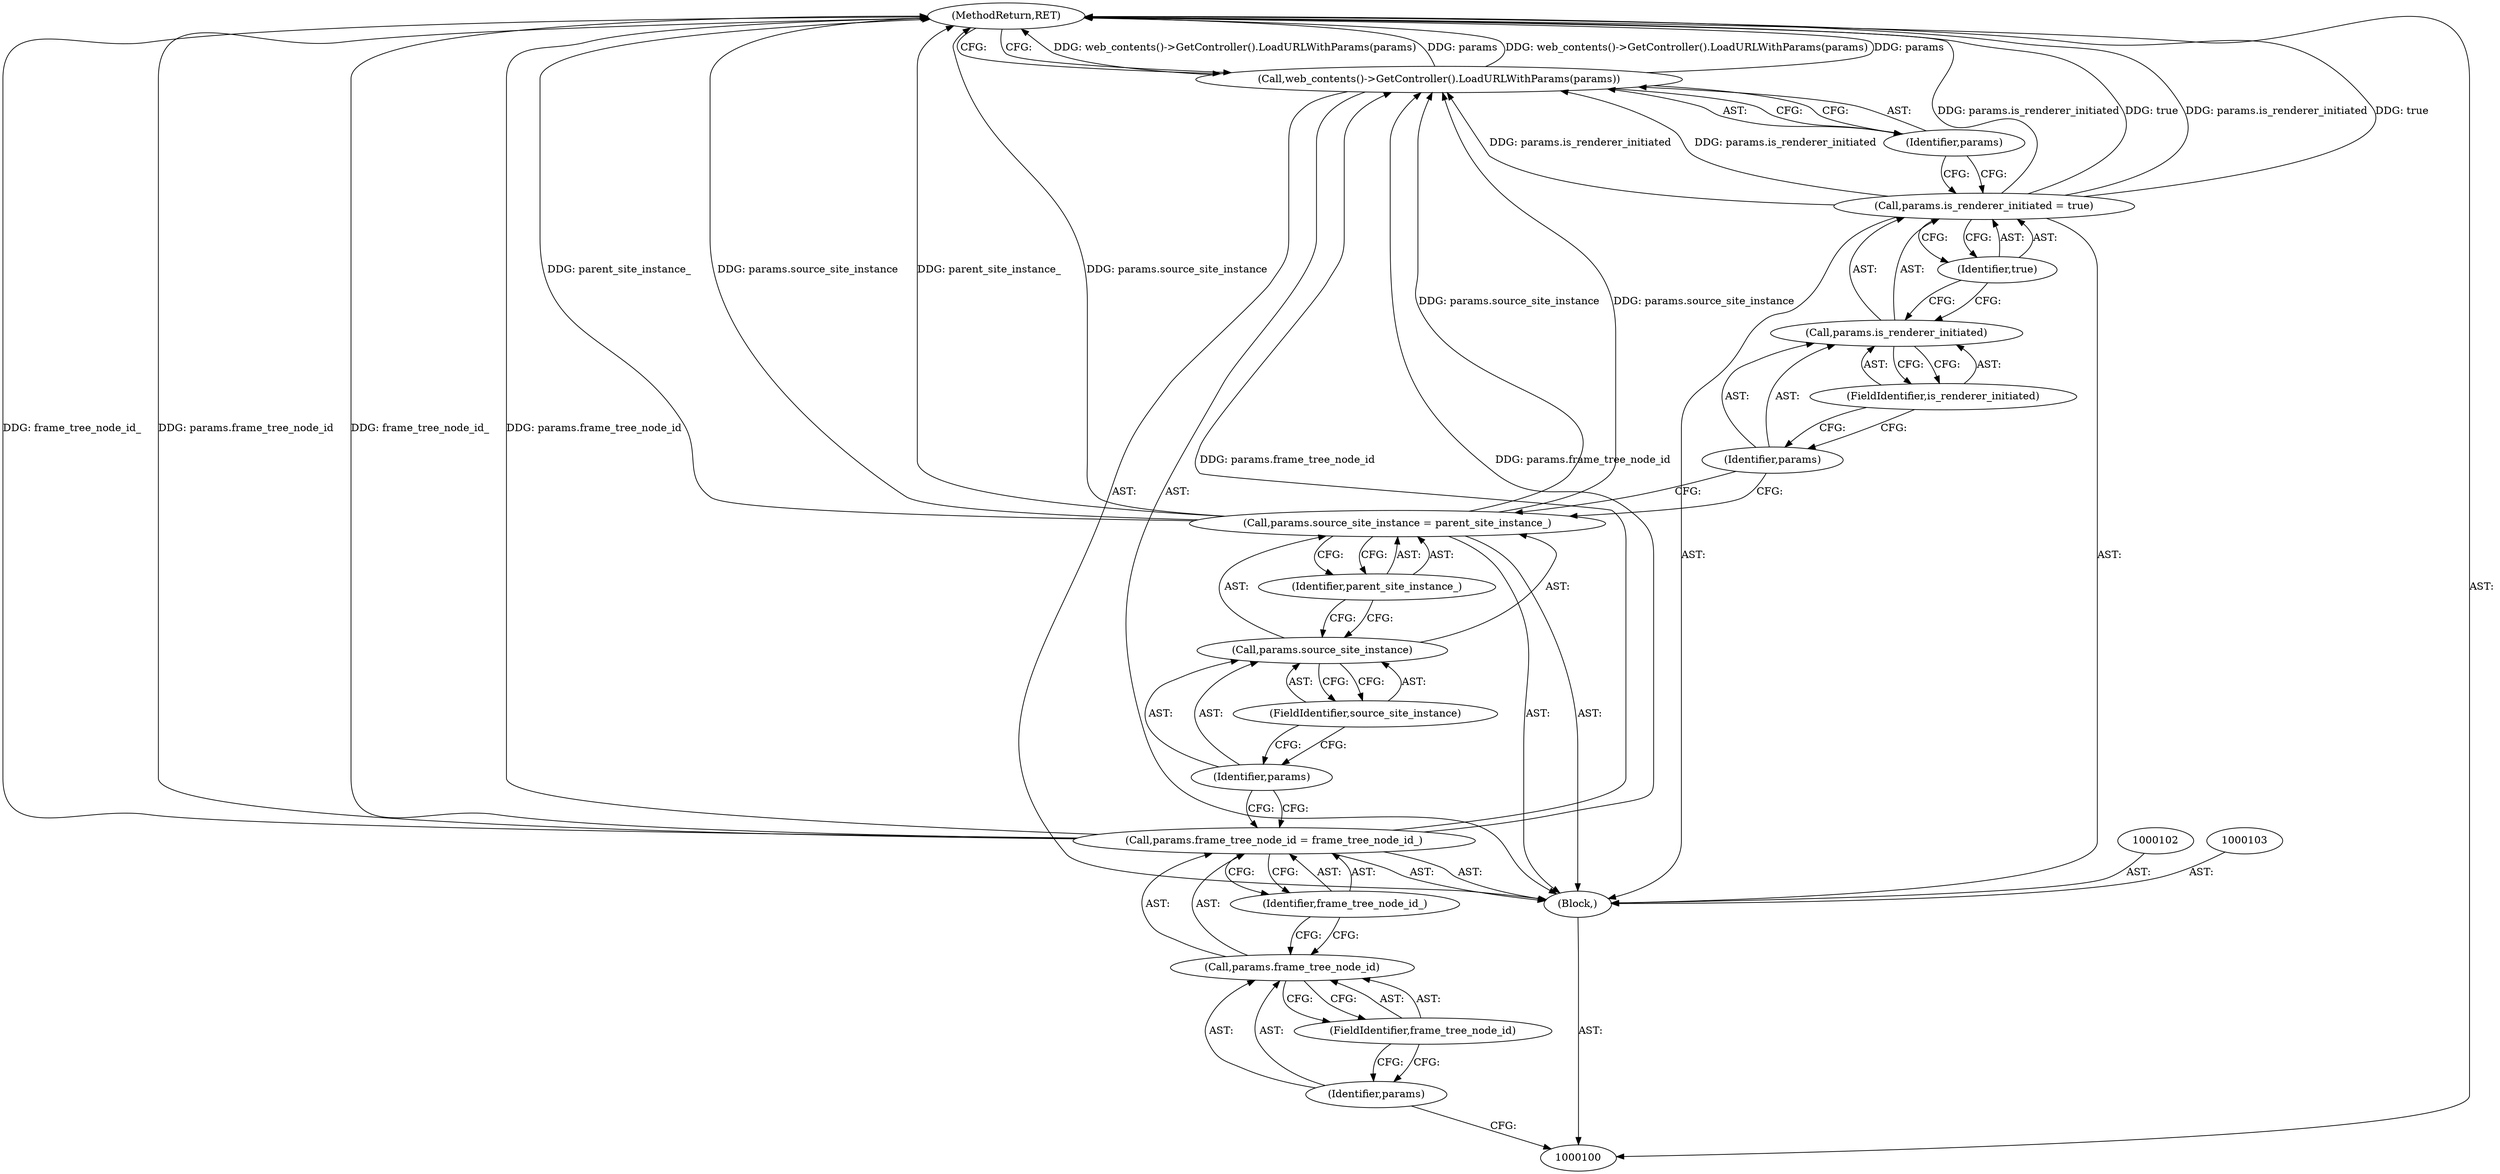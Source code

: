 digraph "1_Chrome_5bb223676defeba9c44a5ce42460c86e24561e73_10" {
"1000101" [label="(Block,)"];
"1000121" [label="(MethodReturn,RET)"];
"1000104" [label="(Call,params.frame_tree_node_id = frame_tree_node_id_)"];
"1000105" [label="(Call,params.frame_tree_node_id)"];
"1000106" [label="(Identifier,params)"];
"1000108" [label="(Identifier,frame_tree_node_id_)"];
"1000107" [label="(FieldIdentifier,frame_tree_node_id)"];
"1000109" [label="(Call,params.source_site_instance = parent_site_instance_)"];
"1000110" [label="(Call,params.source_site_instance)"];
"1000111" [label="(Identifier,params)"];
"1000113" [label="(Identifier,parent_site_instance_)"];
"1000112" [label="(FieldIdentifier,source_site_instance)"];
"1000114" [label="(Call,params.is_renderer_initiated = true)"];
"1000115" [label="(Call,params.is_renderer_initiated)"];
"1000116" [label="(Identifier,params)"];
"1000118" [label="(Identifier,true)"];
"1000117" [label="(FieldIdentifier,is_renderer_initiated)"];
"1000119" [label="(Call,web_contents()->GetController().LoadURLWithParams(params))"];
"1000120" [label="(Identifier,params)"];
"1000101" -> "1000100"  [label="AST: "];
"1000102" -> "1000101"  [label="AST: "];
"1000103" -> "1000101"  [label="AST: "];
"1000104" -> "1000101"  [label="AST: "];
"1000109" -> "1000101"  [label="AST: "];
"1000114" -> "1000101"  [label="AST: "];
"1000119" -> "1000101"  [label="AST: "];
"1000121" -> "1000100"  [label="AST: "];
"1000121" -> "1000119"  [label="CFG: "];
"1000104" -> "1000121"  [label="DDG: frame_tree_node_id_"];
"1000104" -> "1000121"  [label="DDG: params.frame_tree_node_id"];
"1000114" -> "1000121"  [label="DDG: params.is_renderer_initiated"];
"1000114" -> "1000121"  [label="DDG: true"];
"1000119" -> "1000121"  [label="DDG: web_contents()->GetController().LoadURLWithParams(params)"];
"1000119" -> "1000121"  [label="DDG: params"];
"1000109" -> "1000121"  [label="DDG: parent_site_instance_"];
"1000109" -> "1000121"  [label="DDG: params.source_site_instance"];
"1000104" -> "1000101"  [label="AST: "];
"1000104" -> "1000108"  [label="CFG: "];
"1000105" -> "1000104"  [label="AST: "];
"1000108" -> "1000104"  [label="AST: "];
"1000111" -> "1000104"  [label="CFG: "];
"1000104" -> "1000121"  [label="DDG: frame_tree_node_id_"];
"1000104" -> "1000121"  [label="DDG: params.frame_tree_node_id"];
"1000104" -> "1000119"  [label="DDG: params.frame_tree_node_id"];
"1000105" -> "1000104"  [label="AST: "];
"1000105" -> "1000107"  [label="CFG: "];
"1000106" -> "1000105"  [label="AST: "];
"1000107" -> "1000105"  [label="AST: "];
"1000108" -> "1000105"  [label="CFG: "];
"1000106" -> "1000105"  [label="AST: "];
"1000106" -> "1000100"  [label="CFG: "];
"1000107" -> "1000106"  [label="CFG: "];
"1000108" -> "1000104"  [label="AST: "];
"1000108" -> "1000105"  [label="CFG: "];
"1000104" -> "1000108"  [label="CFG: "];
"1000107" -> "1000105"  [label="AST: "];
"1000107" -> "1000106"  [label="CFG: "];
"1000105" -> "1000107"  [label="CFG: "];
"1000109" -> "1000101"  [label="AST: "];
"1000109" -> "1000113"  [label="CFG: "];
"1000110" -> "1000109"  [label="AST: "];
"1000113" -> "1000109"  [label="AST: "];
"1000116" -> "1000109"  [label="CFG: "];
"1000109" -> "1000121"  [label="DDG: parent_site_instance_"];
"1000109" -> "1000121"  [label="DDG: params.source_site_instance"];
"1000109" -> "1000119"  [label="DDG: params.source_site_instance"];
"1000110" -> "1000109"  [label="AST: "];
"1000110" -> "1000112"  [label="CFG: "];
"1000111" -> "1000110"  [label="AST: "];
"1000112" -> "1000110"  [label="AST: "];
"1000113" -> "1000110"  [label="CFG: "];
"1000111" -> "1000110"  [label="AST: "];
"1000111" -> "1000104"  [label="CFG: "];
"1000112" -> "1000111"  [label="CFG: "];
"1000113" -> "1000109"  [label="AST: "];
"1000113" -> "1000110"  [label="CFG: "];
"1000109" -> "1000113"  [label="CFG: "];
"1000112" -> "1000110"  [label="AST: "];
"1000112" -> "1000111"  [label="CFG: "];
"1000110" -> "1000112"  [label="CFG: "];
"1000114" -> "1000101"  [label="AST: "];
"1000114" -> "1000118"  [label="CFG: "];
"1000115" -> "1000114"  [label="AST: "];
"1000118" -> "1000114"  [label="AST: "];
"1000120" -> "1000114"  [label="CFG: "];
"1000114" -> "1000121"  [label="DDG: params.is_renderer_initiated"];
"1000114" -> "1000121"  [label="DDG: true"];
"1000114" -> "1000119"  [label="DDG: params.is_renderer_initiated"];
"1000115" -> "1000114"  [label="AST: "];
"1000115" -> "1000117"  [label="CFG: "];
"1000116" -> "1000115"  [label="AST: "];
"1000117" -> "1000115"  [label="AST: "];
"1000118" -> "1000115"  [label="CFG: "];
"1000116" -> "1000115"  [label="AST: "];
"1000116" -> "1000109"  [label="CFG: "];
"1000117" -> "1000116"  [label="CFG: "];
"1000118" -> "1000114"  [label="AST: "];
"1000118" -> "1000115"  [label="CFG: "];
"1000114" -> "1000118"  [label="CFG: "];
"1000117" -> "1000115"  [label="AST: "];
"1000117" -> "1000116"  [label="CFG: "];
"1000115" -> "1000117"  [label="CFG: "];
"1000119" -> "1000101"  [label="AST: "];
"1000119" -> "1000120"  [label="CFG: "];
"1000120" -> "1000119"  [label="AST: "];
"1000121" -> "1000119"  [label="CFG: "];
"1000119" -> "1000121"  [label="DDG: web_contents()->GetController().LoadURLWithParams(params)"];
"1000119" -> "1000121"  [label="DDG: params"];
"1000104" -> "1000119"  [label="DDG: params.frame_tree_node_id"];
"1000114" -> "1000119"  [label="DDG: params.is_renderer_initiated"];
"1000109" -> "1000119"  [label="DDG: params.source_site_instance"];
"1000120" -> "1000119"  [label="AST: "];
"1000120" -> "1000114"  [label="CFG: "];
"1000119" -> "1000120"  [label="CFG: "];
}
